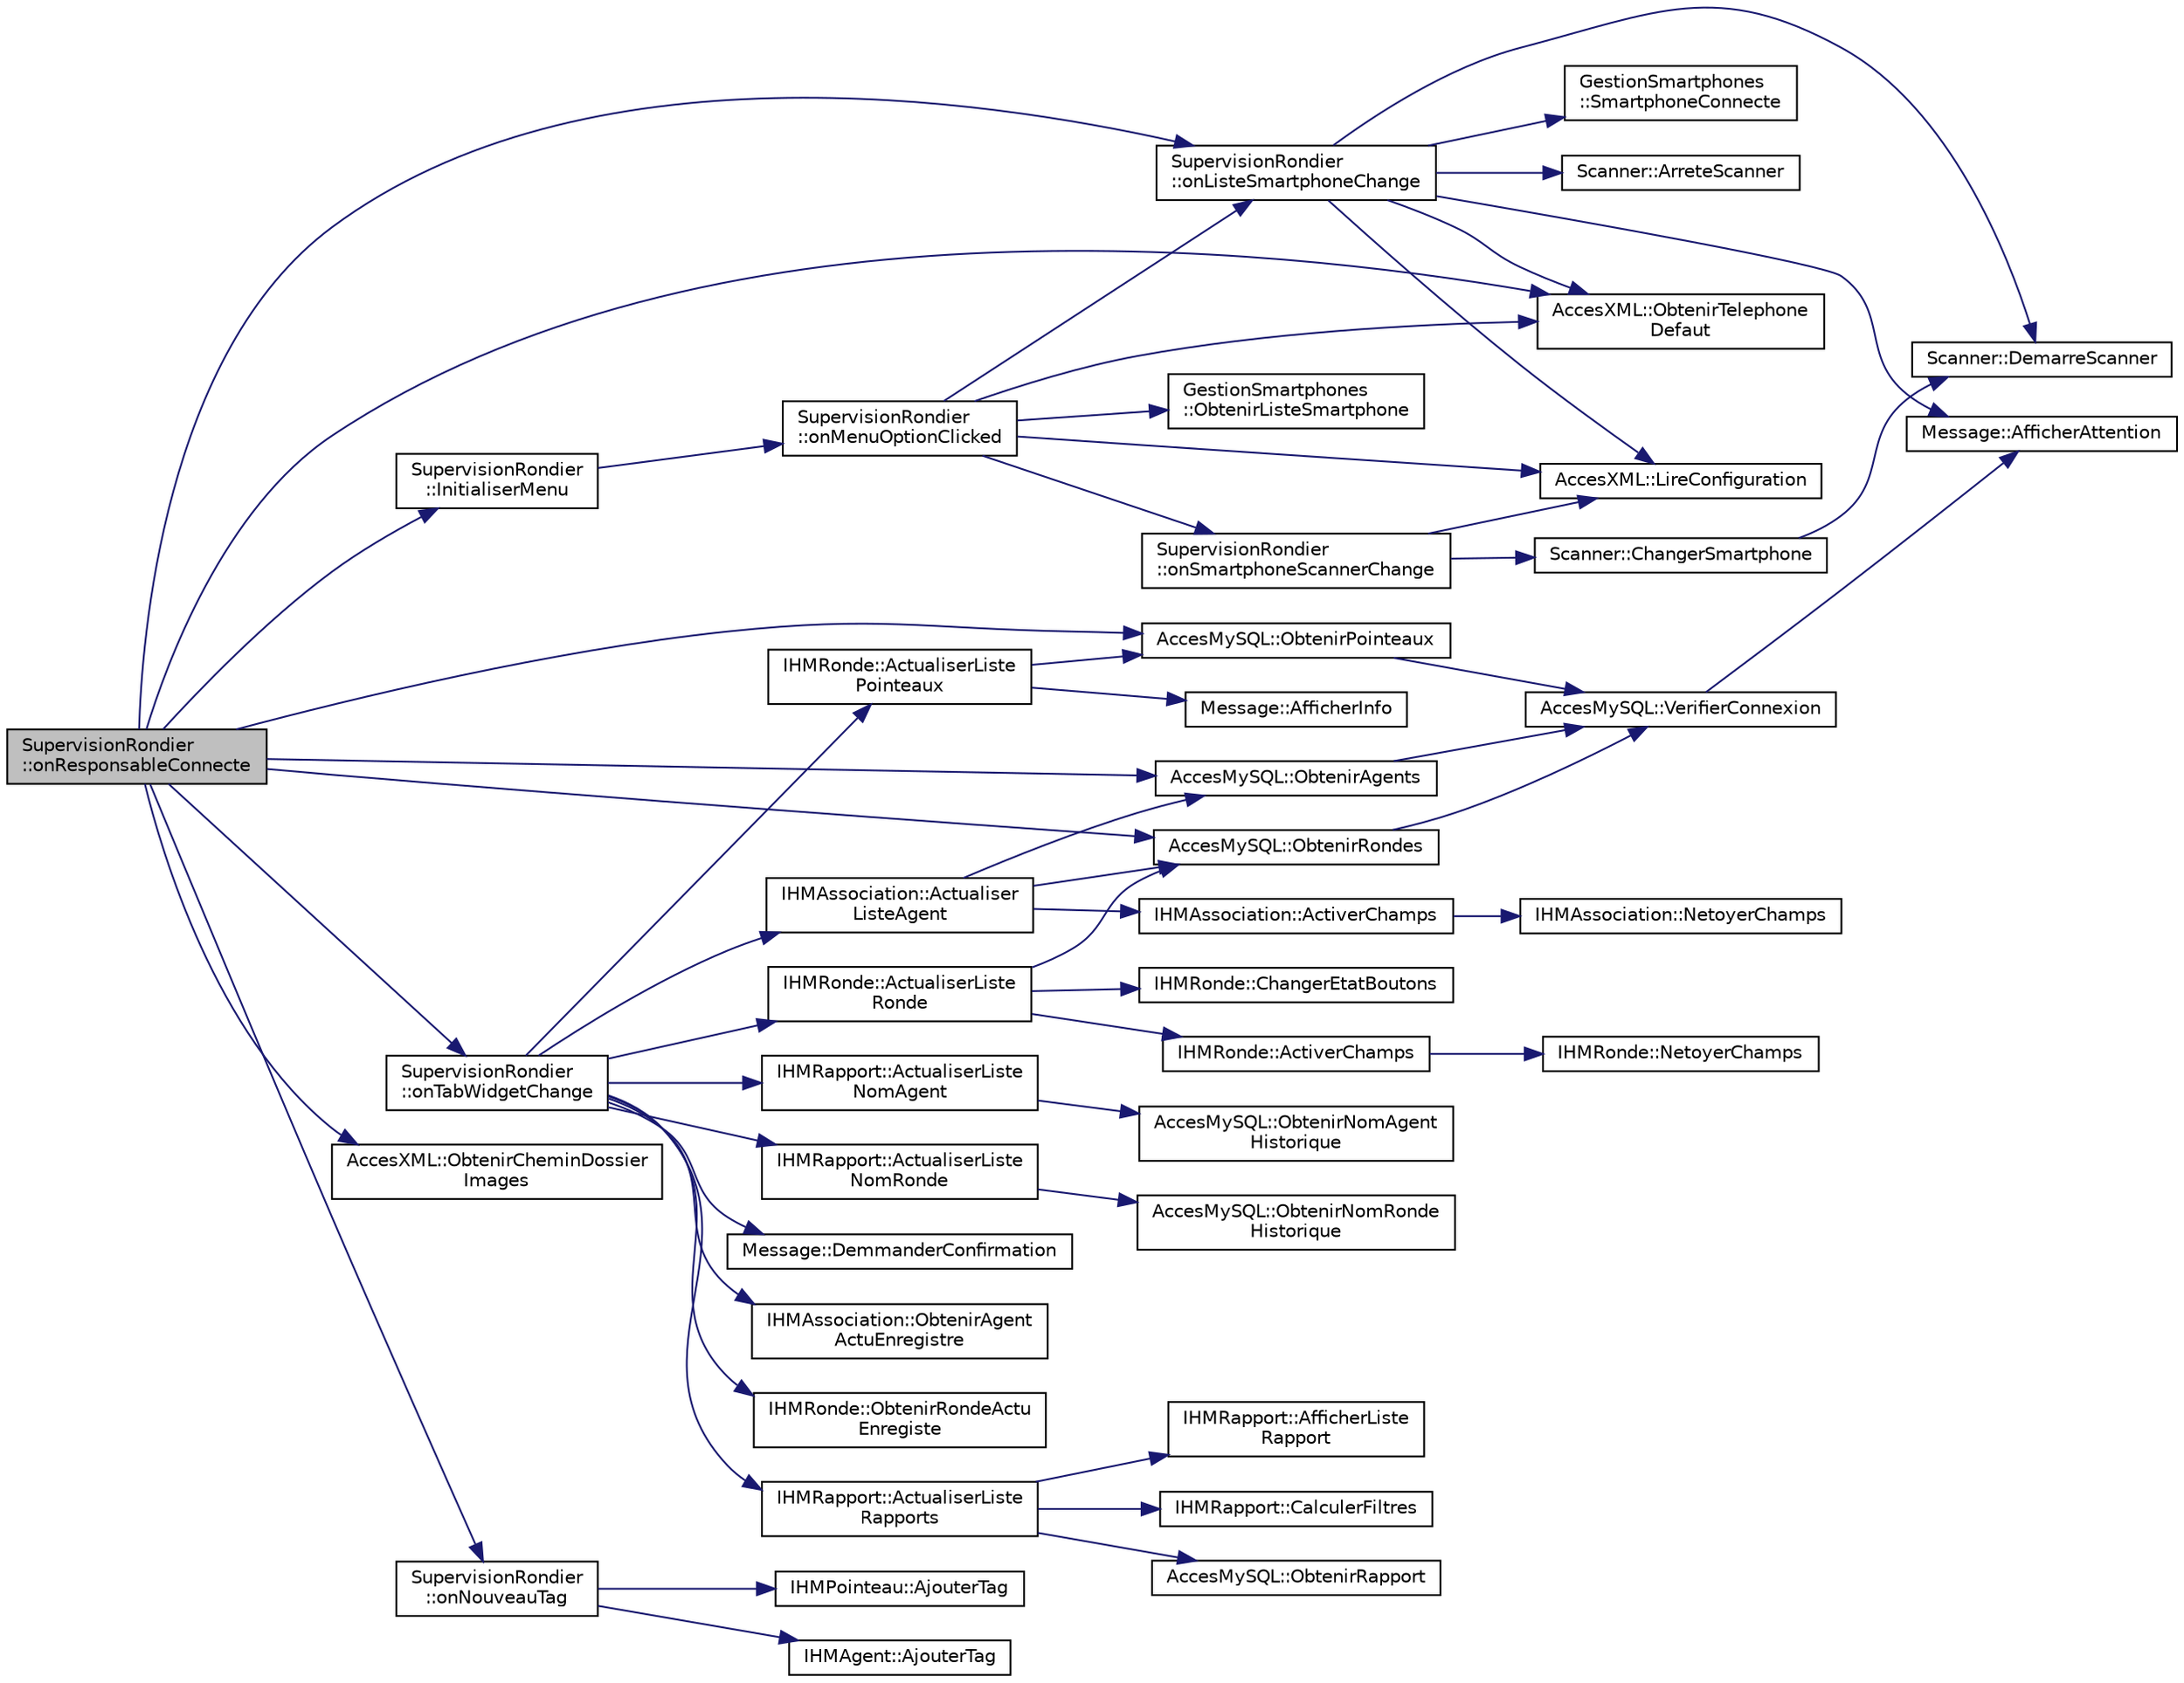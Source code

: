 digraph "SupervisionRondier::onResponsableConnecte"
{
 // LATEX_PDF_SIZE
  edge [fontname="Helvetica",fontsize="10",labelfontname="Helvetica",labelfontsize="10"];
  node [fontname="Helvetica",fontsize="10",shape=record];
  rankdir="LR";
  Node1 [label="SupervisionRondier\l::onResponsableConnecte",height=0.2,width=0.4,color="black", fillcolor="grey75", style="filled", fontcolor="black",tooltip="SupervisionRondier::onResponsableConnecte Lorsque ce slot est appelé, on enlève l'interface d'identif..."];
  Node1 -> Node2 [color="midnightblue",fontsize="10",style="solid",fontname="Helvetica"];
  Node2 [label="SupervisionRondier\l::InitialiserMenu",height=0.2,width=0.4,color="black", fillcolor="white", style="filled",URL="$class_supervision_rondier.html#a4e196bb64bbfda5fb06022e3adab57cb",tooltip=" "];
  Node2 -> Node3 [color="midnightblue",fontsize="10",style="solid",fontname="Helvetica"];
  Node3 [label="SupervisionRondier\l::onMenuOptionClicked",height=0.2,width=0.4,color="black", fillcolor="white", style="filled",URL="$class_supervision_rondier.html#aeeae8e6bf76b22499523174eadfcf8b7",tooltip=" "];
  Node3 -> Node4 [color="midnightblue",fontsize="10",style="solid",fontname="Helvetica"];
  Node4 [label="AccesXML::LireConfiguration",height=0.2,width=0.4,color="black", fillcolor="white", style="filled",URL="$class_acces_x_m_l.html#a88d5c09870b6552800e95c5595f0f4cc",tooltip=" "];
  Node3 -> Node5 [color="midnightblue",fontsize="10",style="solid",fontname="Helvetica"];
  Node5 [label="GestionSmartphones\l::ObtenirListeSmartphone",height=0.2,width=0.4,color="black", fillcolor="white", style="filled",URL="$class_gestion_smartphones.html#a526254d0c95bd27ae9ddde89f794e1de",tooltip=" "];
  Node3 -> Node6 [color="midnightblue",fontsize="10",style="solid",fontname="Helvetica"];
  Node6 [label="AccesXML::ObtenirTelephone\lDefaut",height=0.2,width=0.4,color="black", fillcolor="white", style="filled",URL="$class_acces_x_m_l.html#a549b87620315249cc91cb5ba3b175ae3",tooltip=" "];
  Node3 -> Node7 [color="midnightblue",fontsize="10",style="solid",fontname="Helvetica"];
  Node7 [label="SupervisionRondier\l::onListeSmartphoneChange",height=0.2,width=0.4,color="black", fillcolor="white", style="filled",URL="$class_supervision_rondier.html#a582418869bbe2e15d9ea02cfffa476e6",tooltip=" "];
  Node7 -> Node8 [color="midnightblue",fontsize="10",style="solid",fontname="Helvetica"];
  Node8 [label="Message::AfficherAttention",height=0.2,width=0.4,color="black", fillcolor="white", style="filled",URL="$class_message.html#ac86f47b97c03cd86df0f23a28ea8a0a9",tooltip="Message::AfficherAttention Permet d'afficher l'information passé en paramètre dans un popup avec une ..."];
  Node7 -> Node9 [color="midnightblue",fontsize="10",style="solid",fontname="Helvetica"];
  Node9 [label="Scanner::ArreteScanner",height=0.2,width=0.4,color="black", fillcolor="white", style="filled",URL="$class_scanner.html#a492b55fa8233914f536321d573f8176f",tooltip=" "];
  Node7 -> Node10 [color="midnightblue",fontsize="10",style="solid",fontname="Helvetica"];
  Node10 [label="Scanner::DemarreScanner",height=0.2,width=0.4,color="black", fillcolor="white", style="filled",URL="$class_scanner.html#a3d5ccda0876e4d5464e56a29b985ffec",tooltip=" "];
  Node7 -> Node4 [color="midnightblue",fontsize="10",style="solid",fontname="Helvetica"];
  Node7 -> Node6 [color="midnightblue",fontsize="10",style="solid",fontname="Helvetica"];
  Node7 -> Node11 [color="midnightblue",fontsize="10",style="solid",fontname="Helvetica"];
  Node11 [label="GestionSmartphones\l::SmartphoneConnecte",height=0.2,width=0.4,color="black", fillcolor="white", style="filled",URL="$class_gestion_smartphones.html#af22c2a218d3908dc3923cdad878730dd",tooltip=" "];
  Node3 -> Node12 [color="midnightblue",fontsize="10",style="solid",fontname="Helvetica"];
  Node12 [label="SupervisionRondier\l::onSmartphoneScannerChange",height=0.2,width=0.4,color="black", fillcolor="white", style="filled",URL="$class_supervision_rondier.html#a3a23bb7d7dc4c7675d374f051bf49cc1",tooltip=" "];
  Node12 -> Node13 [color="midnightblue",fontsize="10",style="solid",fontname="Helvetica"];
  Node13 [label="Scanner::ChangerSmartphone",height=0.2,width=0.4,color="black", fillcolor="white", style="filled",URL="$class_scanner.html#a95aa1ff0bc618bfdcf567526170f1cdd",tooltip=" "];
  Node13 -> Node10 [color="midnightblue",fontsize="10",style="solid",fontname="Helvetica"];
  Node12 -> Node4 [color="midnightblue",fontsize="10",style="solid",fontname="Helvetica"];
  Node1 -> Node14 [color="midnightblue",fontsize="10",style="solid",fontname="Helvetica"];
  Node14 [label="AccesMySQL::ObtenirAgents",height=0.2,width=0.4,color="black", fillcolor="white", style="filled",URL="$class_acces_my_s_q_l.html#af4e9de285072a0bf4a565ff08ccb57b2",tooltip="AccesMySQL::ObtenirAgents Permet d'obtenir la liste de tous les agents présent dans la base de donnée..."];
  Node14 -> Node15 [color="midnightblue",fontsize="10",style="solid",fontname="Helvetica"];
  Node15 [label="AccesMySQL::VerifierConnexion",height=0.2,width=0.4,color="black", fillcolor="white", style="filled",URL="$class_acces_my_s_q_l.html#ae2b42d87939b253b3cccb1a69b49cc51",tooltip=" "];
  Node15 -> Node8 [color="midnightblue",fontsize="10",style="solid",fontname="Helvetica"];
  Node1 -> Node16 [color="midnightblue",fontsize="10",style="solid",fontname="Helvetica"];
  Node16 [label="AccesXML::ObtenirCheminDossier\lImages",height=0.2,width=0.4,color="black", fillcolor="white", style="filled",URL="$class_acces_x_m_l.html#a4d978a6ae5318c594e6f8fa372dc33a4",tooltip=" "];
  Node1 -> Node17 [color="midnightblue",fontsize="10",style="solid",fontname="Helvetica"];
  Node17 [label="AccesMySQL::ObtenirPointeaux",height=0.2,width=0.4,color="black", fillcolor="white", style="filled",URL="$class_acces_my_s_q_l.html#a8b1720e4b2603e730c9e194f52bb4108",tooltip="AccesMySQL::ObtenirPointeau Permet d'obtenir la liste de tous les pointeaux présents dans la base de ..."];
  Node17 -> Node15 [color="midnightblue",fontsize="10",style="solid",fontname="Helvetica"];
  Node1 -> Node18 [color="midnightblue",fontsize="10",style="solid",fontname="Helvetica"];
  Node18 [label="AccesMySQL::ObtenirRondes",height=0.2,width=0.4,color="black", fillcolor="white", style="filled",URL="$class_acces_my_s_q_l.html#a595ad69b9e897ed6bb920ce52cd663b7",tooltip="AccesMySQL::ObtenirRondes Permet d'obtenir la liste de toutes les rondes présentes dans la base de do..."];
  Node18 -> Node15 [color="midnightblue",fontsize="10",style="solid",fontname="Helvetica"];
  Node1 -> Node6 [color="midnightblue",fontsize="10",style="solid",fontname="Helvetica"];
  Node1 -> Node7 [color="midnightblue",fontsize="10",style="solid",fontname="Helvetica"];
  Node1 -> Node19 [color="midnightblue",fontsize="10",style="solid",fontname="Helvetica"];
  Node19 [label="SupervisionRondier\l::onNouveauTag",height=0.2,width=0.4,color="black", fillcolor="white", style="filled",URL="$class_supervision_rondier.html#aa364b6ff66ec07cfc07e27f00da9f891",tooltip=" "];
  Node19 -> Node20 [color="midnightblue",fontsize="10",style="solid",fontname="Helvetica"];
  Node20 [label="IHMAgent::AjouterTag",height=0.2,width=0.4,color="black", fillcolor="white", style="filled",URL="$class_i_h_m_agent.html#a4d80cd9b96d6309b250c672d92f53613",tooltip=" "];
  Node19 -> Node21 [color="midnightblue",fontsize="10",style="solid",fontname="Helvetica"];
  Node21 [label="IHMPointeau::AjouterTag",height=0.2,width=0.4,color="black", fillcolor="white", style="filled",URL="$class_i_h_m_pointeau.html#a6400deec93f8523fc21b22fc18d5ade9",tooltip=" "];
  Node1 -> Node22 [color="midnightblue",fontsize="10",style="solid",fontname="Helvetica"];
  Node22 [label="SupervisionRondier\l::onTabWidgetChange",height=0.2,width=0.4,color="black", fillcolor="white", style="filled",URL="$class_supervision_rondier.html#a51693a6ad832912cf186934ebba7fa7d",tooltip="------------—PRIVATE-SLOTS-----------—///"];
  Node22 -> Node23 [color="midnightblue",fontsize="10",style="solid",fontname="Helvetica"];
  Node23 [label="IHMAssociation::Actualiser\lListeAgent",height=0.2,width=0.4,color="black", fillcolor="white", style="filled",URL="$class_i_h_m_association.html#a761347623ea99841922bf82b14f52bcc",tooltip=" "];
  Node23 -> Node24 [color="midnightblue",fontsize="10",style="solid",fontname="Helvetica"];
  Node24 [label="IHMAssociation::ActiverChamps",height=0.2,width=0.4,color="black", fillcolor="white", style="filled",URL="$class_i_h_m_association.html#ad052473f712dbe8d759dfdbaf0b3da45",tooltip=" "];
  Node24 -> Node25 [color="midnightblue",fontsize="10",style="solid",fontname="Helvetica"];
  Node25 [label="IHMAssociation::NetoyerChamps",height=0.2,width=0.4,color="black", fillcolor="white", style="filled",URL="$class_i_h_m_association.html#a56d658fb3d5fff643d32166c09cbc233",tooltip=" "];
  Node23 -> Node14 [color="midnightblue",fontsize="10",style="solid",fontname="Helvetica"];
  Node23 -> Node18 [color="midnightblue",fontsize="10",style="solid",fontname="Helvetica"];
  Node22 -> Node26 [color="midnightblue",fontsize="10",style="solid",fontname="Helvetica"];
  Node26 [label="IHMRapport::ActualiserListe\lNomAgent",height=0.2,width=0.4,color="black", fillcolor="white", style="filled",URL="$class_i_h_m_rapport.html#acd0aaa942b2ed0b405cef484fd94845f",tooltip=" "];
  Node26 -> Node27 [color="midnightblue",fontsize="10",style="solid",fontname="Helvetica"];
  Node27 [label="AccesMySQL::ObtenirNomAgent\lHistorique",height=0.2,width=0.4,color="black", fillcolor="white", style="filled",URL="$class_acces_my_s_q_l.html#a7024ebe5fbfa648d5cc83b9373b2a422",tooltip=" "];
  Node22 -> Node28 [color="midnightblue",fontsize="10",style="solid",fontname="Helvetica"];
  Node28 [label="IHMRapport::ActualiserListe\lNomRonde",height=0.2,width=0.4,color="black", fillcolor="white", style="filled",URL="$class_i_h_m_rapport.html#a84a6f3eba38ae0a3f01fdf0c2ce7ab9d",tooltip=" "];
  Node28 -> Node29 [color="midnightblue",fontsize="10",style="solid",fontname="Helvetica"];
  Node29 [label="AccesMySQL::ObtenirNomRonde\lHistorique",height=0.2,width=0.4,color="black", fillcolor="white", style="filled",URL="$class_acces_my_s_q_l.html#a294dd69c91bfb63c7ca225d2d0b7cb68",tooltip=" "];
  Node22 -> Node30 [color="midnightblue",fontsize="10",style="solid",fontname="Helvetica"];
  Node30 [label="IHMRonde::ActualiserListe\lPointeaux",height=0.2,width=0.4,color="black", fillcolor="white", style="filled",URL="$class_i_h_m_ronde.html#ab334e10332dcb3cb30d2f07a181f5e2e",tooltip="IHMRonde::ActualiserListePointeaux Permet d'afficher tous les pointeau actif dans le tableaux des poi..."];
  Node30 -> Node31 [color="midnightblue",fontsize="10",style="solid",fontname="Helvetica"];
  Node31 [label="Message::AfficherInfo",height=0.2,width=0.4,color="black", fillcolor="white", style="filled",URL="$class_message.html#a9839b2e181c44721116b696f9b7e9dd7",tooltip="Message::AfficherInfo Permet d'afficher l'information passé en paramètre dans un popup."];
  Node30 -> Node17 [color="midnightblue",fontsize="10",style="solid",fontname="Helvetica"];
  Node22 -> Node32 [color="midnightblue",fontsize="10",style="solid",fontname="Helvetica"];
  Node32 [label="IHMRapport::ActualiserListe\lRapports",height=0.2,width=0.4,color="black", fillcolor="white", style="filled",URL="$class_i_h_m_rapport.html#a46ea3a67d11342647ce60ad28069c4c5",tooltip=" "];
  Node32 -> Node33 [color="midnightblue",fontsize="10",style="solid",fontname="Helvetica"];
  Node33 [label="IHMRapport::AfficherListe\lRapport",height=0.2,width=0.4,color="black", fillcolor="white", style="filled",URL="$class_i_h_m_rapport.html#ab41156d292a4d839ef62aa3257d77cea",tooltip=" "];
  Node32 -> Node34 [color="midnightblue",fontsize="10",style="solid",fontname="Helvetica"];
  Node34 [label="IHMRapport::CalculerFiltres",height=0.2,width=0.4,color="black", fillcolor="white", style="filled",URL="$class_i_h_m_rapport.html#a846aeed82d360307a585d9eff3dfd1b4",tooltip=" "];
  Node32 -> Node35 [color="midnightblue",fontsize="10",style="solid",fontname="Helvetica"];
  Node35 [label="AccesMySQL::ObtenirRapport",height=0.2,width=0.4,color="black", fillcolor="white", style="filled",URL="$class_acces_my_s_q_l.html#abad1dd8d0e0c11c25e4085dacde2f3b1",tooltip=" "];
  Node22 -> Node36 [color="midnightblue",fontsize="10",style="solid",fontname="Helvetica"];
  Node36 [label="IHMRonde::ActualiserListe\lRonde",height=0.2,width=0.4,color="black", fillcolor="white", style="filled",URL="$class_i_h_m_ronde.html#a85a95a0e12cafec0a148142110de3170",tooltip="IHMRonde::ActualiserListeRonde Permet d'actualiser la liste des rondes dans la combobox depuis la bas..."];
  Node36 -> Node37 [color="midnightblue",fontsize="10",style="solid",fontname="Helvetica"];
  Node37 [label="IHMRonde::ActiverChamps",height=0.2,width=0.4,color="black", fillcolor="white", style="filled",URL="$class_i_h_m_ronde.html#af580fbf9bfcf627b96079082877055d0",tooltip="IHMRonde::ActiverChamps Active ou désactive le champ nom et les tableaux de l'ihm selon le paramètre,..."];
  Node37 -> Node38 [color="midnightblue",fontsize="10",style="solid",fontname="Helvetica"];
  Node38 [label="IHMRonde::NetoyerChamps",height=0.2,width=0.4,color="black", fillcolor="white", style="filled",URL="$class_i_h_m_ronde.html#aac9d3faac4128e12df55faf925974c01",tooltip="IHMRonde::NetoyerChamps Permet de vider le champs nom et le tableau déroulement de la ronde."];
  Node36 -> Node39 [color="midnightblue",fontsize="10",style="solid",fontname="Helvetica"];
  Node39 [label="IHMRonde::ChangerEtatBoutons",height=0.2,width=0.4,color="black", fillcolor="white", style="filled",URL="$class_i_h_m_ronde.html#aa77f91ead67565768795095ce170d5de",tooltip="IHMRonde::ChangerEtatBoutons Permet de changer l'état des boutons sur l'ihm."];
  Node36 -> Node18 [color="midnightblue",fontsize="10",style="solid",fontname="Helvetica"];
  Node22 -> Node40 [color="midnightblue",fontsize="10",style="solid",fontname="Helvetica"];
  Node40 [label="Message::DemmanderConfirmation",height=0.2,width=0.4,color="black", fillcolor="white", style="filled",URL="$class_message.html#a0c6e95e7b1707ed6ea924f14d5a8943f",tooltip="Message::DemmanderConfirmation."];
  Node22 -> Node41 [color="midnightblue",fontsize="10",style="solid",fontname="Helvetica"];
  Node41 [label="IHMAssociation::ObtenirAgent\lActuEnregistre",height=0.2,width=0.4,color="black", fillcolor="white", style="filled",URL="$class_i_h_m_association.html#ad8203bf74cb774f930313bcec0317dcc",tooltip=" "];
  Node22 -> Node42 [color="midnightblue",fontsize="10",style="solid",fontname="Helvetica"];
  Node42 [label="IHMRonde::ObtenirRondeActu\lEnregiste",height=0.2,width=0.4,color="black", fillcolor="white", style="filled",URL="$class_i_h_m_ronde.html#a68d89929c573b80347c0fad60aa69e15",tooltip="IHMRonde::ObtenirRondeActuEnregiste Permet de savoir si la ronde actuelle est enregistrer depuis une ..."];
}
